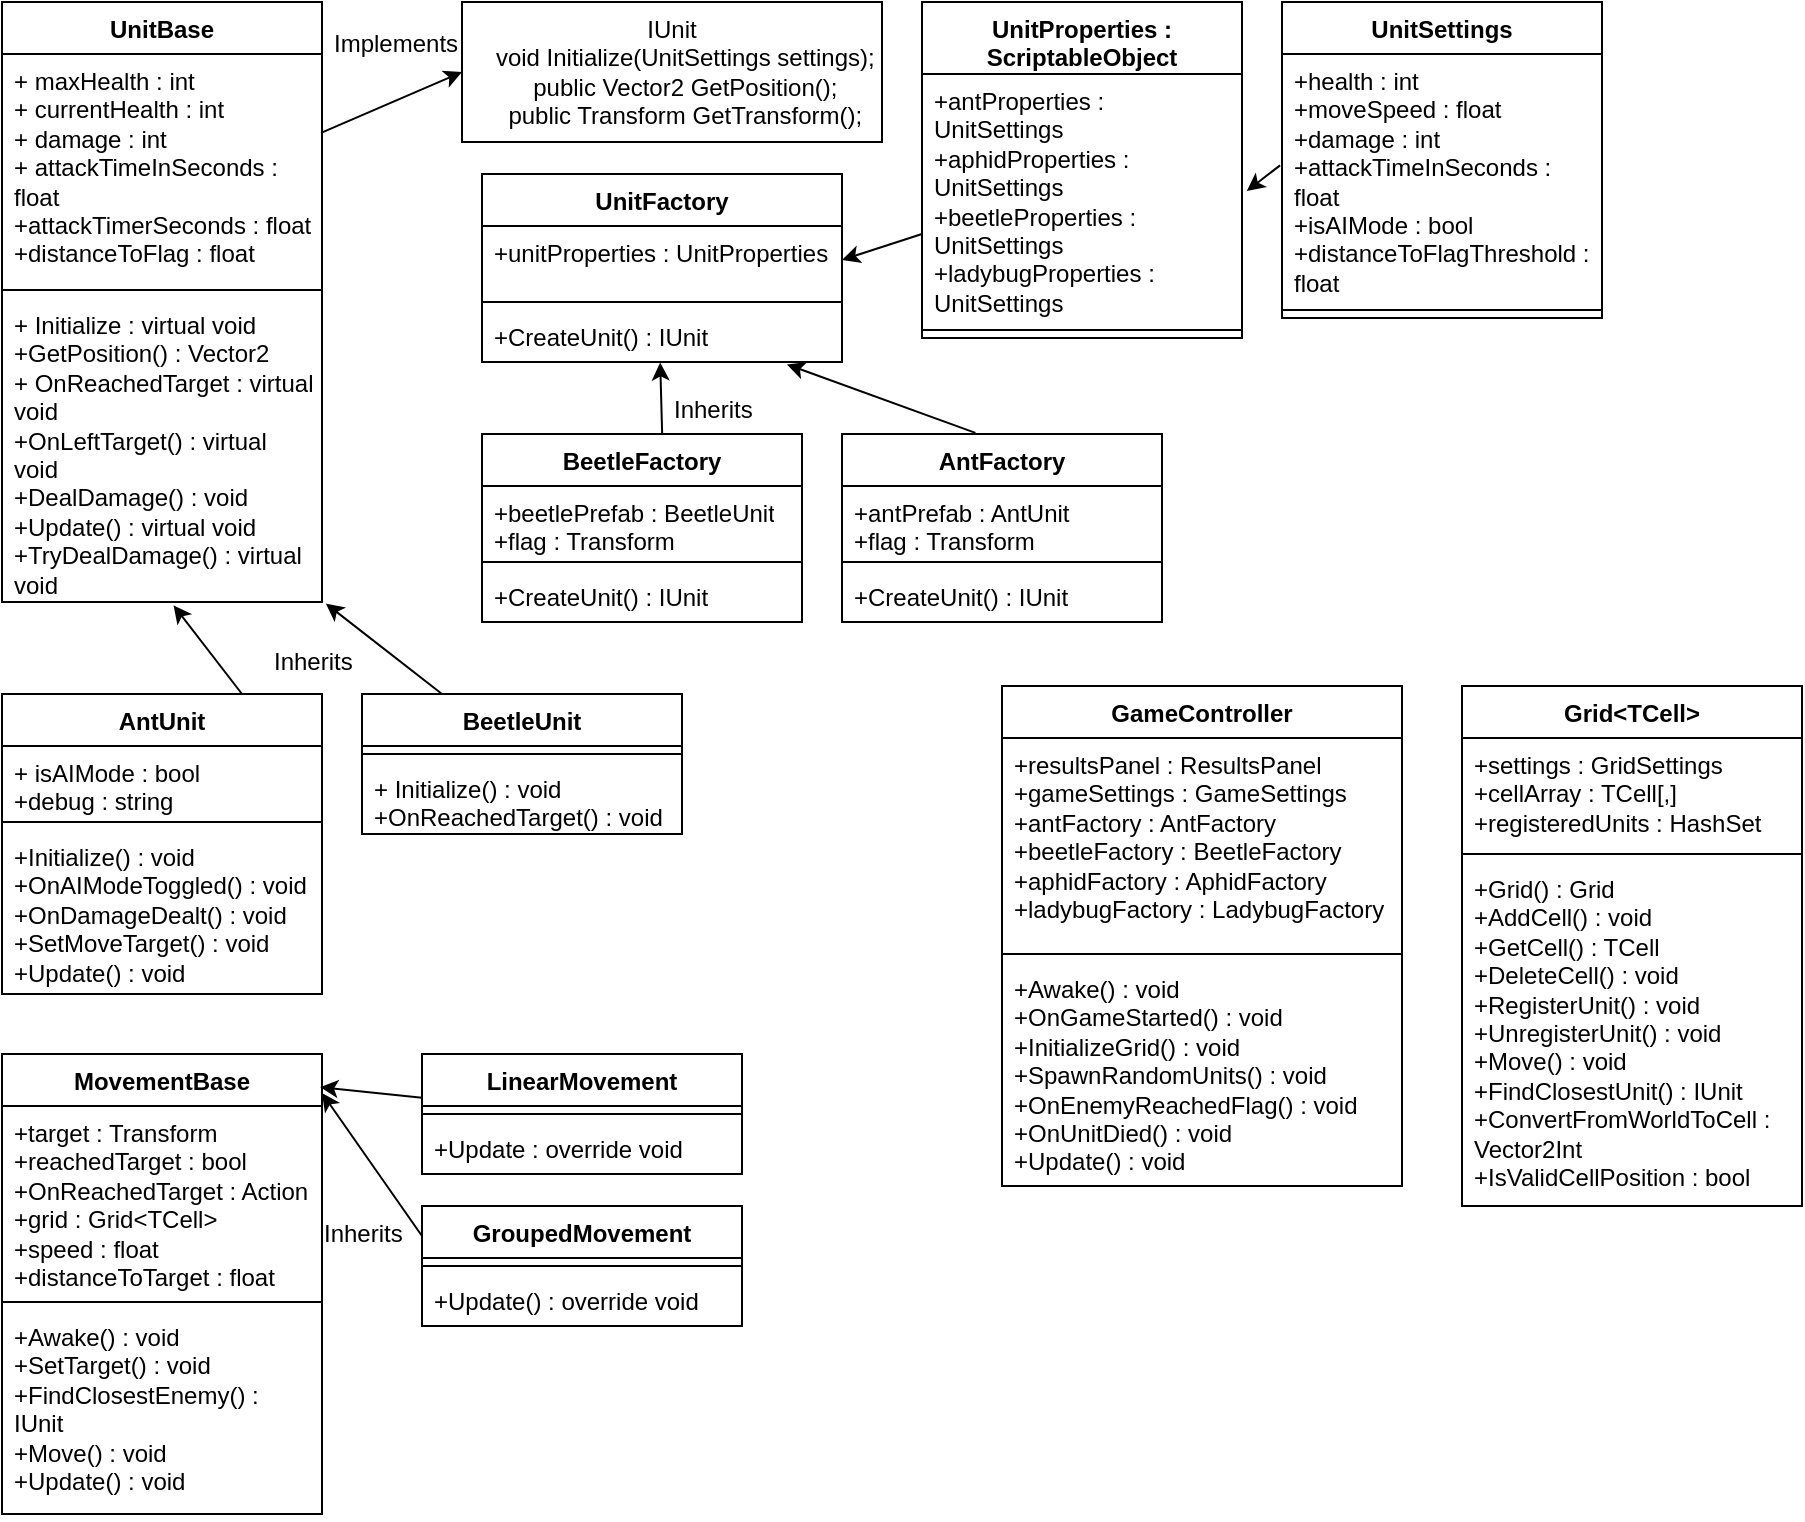 <mxfile version="26.2.14">
  <diagram name="Page-1" id="23UpCEcHk5T-VLEzfxEz">
    <mxGraphModel dx="2056" dy="1052" grid="1" gridSize="10" guides="1" tooltips="1" connect="1" arrows="1" fold="1" page="1" pageScale="1" pageWidth="1169" pageHeight="826" math="0" shadow="0">
      <root>
        <mxCell id="0" />
        <mxCell id="1" parent="0" />
        <mxCell id="fTGdVpEd8s1yHZfPlZ-Q-1" value="Unit&lt;span style=&quot;background-color: transparent; color: light-dark(rgb(0, 0, 0), rgb(255, 255, 255));&quot;&gt;Base&lt;/span&gt;" style="swimlane;fontStyle=1;align=center;verticalAlign=top;childLayout=stackLayout;horizontal=1;startSize=26;horizontalStack=0;resizeParent=1;resizeParentMax=0;resizeLast=0;collapsible=1;marginBottom=0;whiteSpace=wrap;html=1;" vertex="1" parent="1">
          <mxGeometry x="10" y="14" width="160" height="300" as="geometry" />
        </mxCell>
        <mxCell id="fTGdVpEd8s1yHZfPlZ-Q-2" value="+ maxHealth : int&lt;br&gt;+ currentHealth : int&lt;div&gt;+ damage : int&lt;/div&gt;&lt;div&gt;+ attackTimeInSeconds : float&lt;/div&gt;&lt;div&gt;+attackTimerSeconds : float&lt;/div&gt;&lt;div&gt;+distanceToFlag : float&lt;/div&gt;" style="text;strokeColor=none;fillColor=none;align=left;verticalAlign=top;spacingLeft=4;spacingRight=4;overflow=hidden;rotatable=0;points=[[0,0.5],[1,0.5]];portConstraint=eastwest;whiteSpace=wrap;html=1;" vertex="1" parent="fTGdVpEd8s1yHZfPlZ-Q-1">
          <mxGeometry y="26" width="160" height="114" as="geometry" />
        </mxCell>
        <mxCell id="fTGdVpEd8s1yHZfPlZ-Q-3" value="" style="line;strokeWidth=1;fillColor=none;align=left;verticalAlign=middle;spacingTop=-1;spacingLeft=3;spacingRight=3;rotatable=0;labelPosition=right;points=[];portConstraint=eastwest;strokeColor=inherit;" vertex="1" parent="fTGdVpEd8s1yHZfPlZ-Q-1">
          <mxGeometry y="140" width="160" height="8" as="geometry" />
        </mxCell>
        <mxCell id="fTGdVpEd8s1yHZfPlZ-Q-4" value="+ Initialize : virtual void&lt;div&gt;+GetPosition() : Vector2&lt;/div&gt;&lt;div&gt;+ OnReachedTarget : virtual void&lt;/div&gt;&lt;div&gt;+OnLeftTarget() : virtual void&lt;/div&gt;&lt;div&gt;+DealDamage() : void&lt;/div&gt;&lt;div&gt;+Update() : virtual void&lt;/div&gt;&lt;div&gt;+TryDealDamage() : virtual void&lt;/div&gt;" style="text;strokeColor=none;fillColor=none;align=left;verticalAlign=top;spacingLeft=4;spacingRight=4;overflow=hidden;rotatable=0;points=[[0,0.5],[1,0.5]];portConstraint=eastwest;whiteSpace=wrap;html=1;" vertex="1" parent="fTGdVpEd8s1yHZfPlZ-Q-1">
          <mxGeometry y="148" width="160" height="152" as="geometry" />
        </mxCell>
        <mxCell id="fTGdVpEd8s1yHZfPlZ-Q-5" value="IUnit&lt;div&gt;&lt;div&gt;&amp;nbsp; &amp;nbsp; void Initialize(UnitSettings settings);&lt;/div&gt;&lt;div&gt;&amp;nbsp; &amp;nbsp; public Vector2 GetPosition();&lt;/div&gt;&lt;div&gt;&amp;nbsp; &amp;nbsp; public Transform GetTransform();&lt;/div&gt;&lt;/div&gt;" style="html=1;whiteSpace=wrap;" vertex="1" parent="1">
          <mxGeometry x="240" y="14" width="210" height="70" as="geometry" />
        </mxCell>
        <mxCell id="fTGdVpEd8s1yHZfPlZ-Q-7" value="" style="endArrow=classic;html=1;rounded=0;entryX=0;entryY=0.5;entryDx=0;entryDy=0;exitX=0.997;exitY=0.346;exitDx=0;exitDy=0;exitPerimeter=0;" edge="1" parent="1" source="fTGdVpEd8s1yHZfPlZ-Q-2" target="fTGdVpEd8s1yHZfPlZ-Q-5">
          <mxGeometry width="50" height="50" relative="1" as="geometry">
            <mxPoint x="160" y="110" as="sourcePoint" />
            <mxPoint x="210" y="60" as="targetPoint" />
          </mxGeometry>
        </mxCell>
        <mxCell id="fTGdVpEd8s1yHZfPlZ-Q-8" value="Implements" style="text;strokeColor=none;fillColor=none;align=left;verticalAlign=middle;spacingLeft=4;spacingRight=4;overflow=hidden;points=[[0,0.5],[1,0.5]];portConstraint=eastwest;rotatable=0;whiteSpace=wrap;html=1;" vertex="1" parent="1">
          <mxGeometry x="170" y="20" width="80" height="30" as="geometry" />
        </mxCell>
        <mxCell id="fTGdVpEd8s1yHZfPlZ-Q-9" value="UnitFactory" style="swimlane;fontStyle=1;align=center;verticalAlign=top;childLayout=stackLayout;horizontal=1;startSize=26;horizontalStack=0;resizeParent=1;resizeParentMax=0;resizeLast=0;collapsible=1;marginBottom=0;whiteSpace=wrap;html=1;" vertex="1" parent="1">
          <mxGeometry x="250" y="100" width="180" height="94" as="geometry" />
        </mxCell>
        <mxCell id="fTGdVpEd8s1yHZfPlZ-Q-10" value="+unitProperties : UnitProperties" style="text;strokeColor=none;fillColor=none;align=left;verticalAlign=top;spacingLeft=4;spacingRight=4;overflow=hidden;rotatable=0;points=[[0,0.5],[1,0.5]];portConstraint=eastwest;whiteSpace=wrap;html=1;" vertex="1" parent="fTGdVpEd8s1yHZfPlZ-Q-9">
          <mxGeometry y="26" width="180" height="34" as="geometry" />
        </mxCell>
        <mxCell id="fTGdVpEd8s1yHZfPlZ-Q-11" value="" style="line;strokeWidth=1;fillColor=none;align=left;verticalAlign=middle;spacingTop=-1;spacingLeft=3;spacingRight=3;rotatable=0;labelPosition=right;points=[];portConstraint=eastwest;strokeColor=inherit;" vertex="1" parent="fTGdVpEd8s1yHZfPlZ-Q-9">
          <mxGeometry y="60" width="180" height="8" as="geometry" />
        </mxCell>
        <mxCell id="fTGdVpEd8s1yHZfPlZ-Q-12" value="+CreateUnit() : IUnit" style="text;strokeColor=none;fillColor=none;align=left;verticalAlign=top;spacingLeft=4;spacingRight=4;overflow=hidden;rotatable=0;points=[[0,0.5],[1,0.5]];portConstraint=eastwest;whiteSpace=wrap;html=1;" vertex="1" parent="fTGdVpEd8s1yHZfPlZ-Q-9">
          <mxGeometry y="68" width="180" height="26" as="geometry" />
        </mxCell>
        <mxCell id="fTGdVpEd8s1yHZfPlZ-Q-13" value="AntUnit" style="swimlane;fontStyle=1;align=center;verticalAlign=top;childLayout=stackLayout;horizontal=1;startSize=26;horizontalStack=0;resizeParent=1;resizeParentMax=0;resizeLast=0;collapsible=1;marginBottom=0;whiteSpace=wrap;html=1;" vertex="1" parent="1">
          <mxGeometry x="10" y="360" width="160" height="150" as="geometry" />
        </mxCell>
        <mxCell id="fTGdVpEd8s1yHZfPlZ-Q-14" value="+ isAIMode : bool&lt;div&gt;+debug : string&lt;/div&gt;" style="text;strokeColor=none;fillColor=none;align=left;verticalAlign=top;spacingLeft=4;spacingRight=4;overflow=hidden;rotatable=0;points=[[0,0.5],[1,0.5]];portConstraint=eastwest;whiteSpace=wrap;html=1;" vertex="1" parent="fTGdVpEd8s1yHZfPlZ-Q-13">
          <mxGeometry y="26" width="160" height="34" as="geometry" />
        </mxCell>
        <mxCell id="fTGdVpEd8s1yHZfPlZ-Q-15" value="" style="line;strokeWidth=1;fillColor=none;align=left;verticalAlign=middle;spacingTop=-1;spacingLeft=3;spacingRight=3;rotatable=0;labelPosition=right;points=[];portConstraint=eastwest;strokeColor=inherit;" vertex="1" parent="fTGdVpEd8s1yHZfPlZ-Q-13">
          <mxGeometry y="60" width="160" height="8" as="geometry" />
        </mxCell>
        <mxCell id="fTGdVpEd8s1yHZfPlZ-Q-16" value="+Initialize() : void&lt;div&gt;+OnAIModeToggled() : void&lt;/div&gt;&lt;div&gt;+OnDamageDealt() : void&lt;/div&gt;&lt;div&gt;+SetMoveTarget() : void&lt;/div&gt;&lt;div&gt;+Update() : void&lt;/div&gt;" style="text;strokeColor=none;fillColor=none;align=left;verticalAlign=top;spacingLeft=4;spacingRight=4;overflow=hidden;rotatable=0;points=[[0,0.5],[1,0.5]];portConstraint=eastwest;whiteSpace=wrap;html=1;" vertex="1" parent="fTGdVpEd8s1yHZfPlZ-Q-13">
          <mxGeometry y="68" width="160" height="82" as="geometry" />
        </mxCell>
        <mxCell id="fTGdVpEd8s1yHZfPlZ-Q-18" value="Inherits" style="text;strokeColor=none;fillColor=none;align=left;verticalAlign=top;spacingLeft=4;spacingRight=4;overflow=hidden;rotatable=0;points=[[0,0.5],[1,0.5]];portConstraint=eastwest;whiteSpace=wrap;html=1;" vertex="1" parent="1">
          <mxGeometry x="140" y="330" width="100" height="26" as="geometry" />
        </mxCell>
        <mxCell id="fTGdVpEd8s1yHZfPlZ-Q-17" value="" style="endArrow=classic;html=1;rounded=0;exitX=0.75;exitY=0;exitDx=0;exitDy=0;entryX=0.536;entryY=1.011;entryDx=0;entryDy=0;entryPerimeter=0;" edge="1" parent="1" source="fTGdVpEd8s1yHZfPlZ-Q-13" target="fTGdVpEd8s1yHZfPlZ-Q-4">
          <mxGeometry width="50" height="50" relative="1" as="geometry">
            <mxPoint x="420" y="340" as="sourcePoint" />
            <mxPoint x="470" y="290" as="targetPoint" />
          </mxGeometry>
        </mxCell>
        <mxCell id="fTGdVpEd8s1yHZfPlZ-Q-19" value="BeetleUnit" style="swimlane;fontStyle=1;align=center;verticalAlign=top;childLayout=stackLayout;horizontal=1;startSize=26;horizontalStack=0;resizeParent=1;resizeParentMax=0;resizeLast=0;collapsible=1;marginBottom=0;whiteSpace=wrap;html=1;" vertex="1" parent="1">
          <mxGeometry x="190" y="360" width="160" height="70" as="geometry" />
        </mxCell>
        <mxCell id="fTGdVpEd8s1yHZfPlZ-Q-21" value="" style="line;strokeWidth=1;fillColor=none;align=left;verticalAlign=middle;spacingTop=-1;spacingLeft=3;spacingRight=3;rotatable=0;labelPosition=right;points=[];portConstraint=eastwest;strokeColor=inherit;" vertex="1" parent="fTGdVpEd8s1yHZfPlZ-Q-19">
          <mxGeometry y="26" width="160" height="8" as="geometry" />
        </mxCell>
        <mxCell id="fTGdVpEd8s1yHZfPlZ-Q-22" value="+ Initialize() : void&lt;div&gt;+OnReachedTarget() : void&lt;/div&gt;" style="text;strokeColor=none;fillColor=none;align=left;verticalAlign=top;spacingLeft=4;spacingRight=4;overflow=hidden;rotatable=0;points=[[0,0.5],[1,0.5]];portConstraint=eastwest;whiteSpace=wrap;html=1;" vertex="1" parent="fTGdVpEd8s1yHZfPlZ-Q-19">
          <mxGeometry y="34" width="160" height="36" as="geometry" />
        </mxCell>
        <mxCell id="fTGdVpEd8s1yHZfPlZ-Q-24" value="" style="endArrow=classic;html=1;rounded=0;exitX=0.25;exitY=0;exitDx=0;exitDy=0;entryX=1.012;entryY=1.005;entryDx=0;entryDy=0;entryPerimeter=0;" edge="1" parent="1" source="fTGdVpEd8s1yHZfPlZ-Q-19" target="fTGdVpEd8s1yHZfPlZ-Q-4">
          <mxGeometry width="50" height="50" relative="1" as="geometry">
            <mxPoint x="420" y="340" as="sourcePoint" />
            <mxPoint x="470" y="290" as="targetPoint" />
          </mxGeometry>
        </mxCell>
        <mxCell id="fTGdVpEd8s1yHZfPlZ-Q-25" value="UnitProperties : ScriptableObject" style="swimlane;fontStyle=1;align=center;verticalAlign=top;childLayout=stackLayout;horizontal=1;startSize=36;horizontalStack=0;resizeParent=1;resizeParentMax=0;resizeLast=0;collapsible=1;marginBottom=0;whiteSpace=wrap;html=1;" vertex="1" parent="1">
          <mxGeometry x="470" y="14" width="160" height="168" as="geometry" />
        </mxCell>
        <mxCell id="fTGdVpEd8s1yHZfPlZ-Q-26" value="+antProperties : UnitSettings&lt;div&gt;+aphidProperties : UnitSettings&lt;/div&gt;&lt;div&gt;+beetleProperties : UnitSettings&lt;/div&gt;&lt;div&gt;+ladybugProperties : UnitSettings&lt;/div&gt;" style="text;strokeColor=none;fillColor=none;align=left;verticalAlign=top;spacingLeft=4;spacingRight=4;overflow=hidden;rotatable=0;points=[[0,0.5],[1,0.5]];portConstraint=eastwest;whiteSpace=wrap;html=1;" vertex="1" parent="fTGdVpEd8s1yHZfPlZ-Q-25">
          <mxGeometry y="36" width="160" height="124" as="geometry" />
        </mxCell>
        <mxCell id="fTGdVpEd8s1yHZfPlZ-Q-27" value="" style="line;strokeWidth=1;fillColor=none;align=left;verticalAlign=middle;spacingTop=-1;spacingLeft=3;spacingRight=3;rotatable=0;labelPosition=right;points=[];portConstraint=eastwest;strokeColor=inherit;" vertex="1" parent="fTGdVpEd8s1yHZfPlZ-Q-25">
          <mxGeometry y="160" width="160" height="8" as="geometry" />
        </mxCell>
        <mxCell id="fTGdVpEd8s1yHZfPlZ-Q-29" value="UnitSettings" style="swimlane;fontStyle=1;align=center;verticalAlign=top;childLayout=stackLayout;horizontal=1;startSize=26;horizontalStack=0;resizeParent=1;resizeParentMax=0;resizeLast=0;collapsible=1;marginBottom=0;whiteSpace=wrap;html=1;" vertex="1" parent="1">
          <mxGeometry x="650" y="14" width="160" height="158" as="geometry" />
        </mxCell>
        <mxCell id="fTGdVpEd8s1yHZfPlZ-Q-30" value="+health : int&lt;div&gt;+moveSpeed : float&lt;/div&gt;&lt;div&gt;+damage : int&lt;/div&gt;&lt;div&gt;+attackTimeInSeconds : float&lt;/div&gt;&lt;div&gt;+isAIMode : bool&lt;/div&gt;&lt;div&gt;+distanceToFlagThreshold : float&lt;/div&gt;" style="text;strokeColor=none;fillColor=none;align=left;verticalAlign=top;spacingLeft=4;spacingRight=4;overflow=hidden;rotatable=0;points=[[0,0.5],[1,0.5]];portConstraint=eastwest;whiteSpace=wrap;html=1;" vertex="1" parent="fTGdVpEd8s1yHZfPlZ-Q-29">
          <mxGeometry y="26" width="160" height="124" as="geometry" />
        </mxCell>
        <mxCell id="fTGdVpEd8s1yHZfPlZ-Q-31" value="" style="line;strokeWidth=1;fillColor=none;align=left;verticalAlign=middle;spacingTop=-1;spacingLeft=3;spacingRight=3;rotatable=0;labelPosition=right;points=[];portConstraint=eastwest;strokeColor=inherit;" vertex="1" parent="fTGdVpEd8s1yHZfPlZ-Q-29">
          <mxGeometry y="150" width="160" height="8" as="geometry" />
        </mxCell>
        <mxCell id="fTGdVpEd8s1yHZfPlZ-Q-33" value="" style="endArrow=classic;html=1;rounded=0;exitX=0;exitY=0.645;exitDx=0;exitDy=0;exitPerimeter=0;entryX=1;entryY=0.5;entryDx=0;entryDy=0;" edge="1" parent="1" source="fTGdVpEd8s1yHZfPlZ-Q-26" target="fTGdVpEd8s1yHZfPlZ-Q-10">
          <mxGeometry width="50" height="50" relative="1" as="geometry">
            <mxPoint x="430" y="240" as="sourcePoint" />
            <mxPoint x="480" y="190" as="targetPoint" />
          </mxGeometry>
        </mxCell>
        <mxCell id="fTGdVpEd8s1yHZfPlZ-Q-34" value="" style="endArrow=classic;html=1;rounded=0;exitX=-0.006;exitY=0.449;exitDx=0;exitDy=0;exitPerimeter=0;entryX=1.015;entryY=0.472;entryDx=0;entryDy=0;entryPerimeter=0;" edge="1" parent="1" source="fTGdVpEd8s1yHZfPlZ-Q-30" target="fTGdVpEd8s1yHZfPlZ-Q-26">
          <mxGeometry width="50" height="50" relative="1" as="geometry">
            <mxPoint x="430" y="240" as="sourcePoint" />
            <mxPoint x="480" y="190" as="targetPoint" />
          </mxGeometry>
        </mxCell>
        <mxCell id="fTGdVpEd8s1yHZfPlZ-Q-35" value="AntFactory" style="swimlane;fontStyle=1;align=center;verticalAlign=top;childLayout=stackLayout;horizontal=1;startSize=26;horizontalStack=0;resizeParent=1;resizeParentMax=0;resizeLast=0;collapsible=1;marginBottom=0;whiteSpace=wrap;html=1;" vertex="1" parent="1">
          <mxGeometry x="430" y="230" width="160" height="94" as="geometry" />
        </mxCell>
        <mxCell id="fTGdVpEd8s1yHZfPlZ-Q-36" value="+antPrefab : AntUnit&lt;div&gt;+flag : Transform&lt;/div&gt;" style="text;strokeColor=none;fillColor=none;align=left;verticalAlign=top;spacingLeft=4;spacingRight=4;overflow=hidden;rotatable=0;points=[[0,0.5],[1,0.5]];portConstraint=eastwest;whiteSpace=wrap;html=1;" vertex="1" parent="fTGdVpEd8s1yHZfPlZ-Q-35">
          <mxGeometry y="26" width="160" height="34" as="geometry" />
        </mxCell>
        <mxCell id="fTGdVpEd8s1yHZfPlZ-Q-37" value="" style="line;strokeWidth=1;fillColor=none;align=left;verticalAlign=middle;spacingTop=-1;spacingLeft=3;spacingRight=3;rotatable=0;labelPosition=right;points=[];portConstraint=eastwest;strokeColor=inherit;" vertex="1" parent="fTGdVpEd8s1yHZfPlZ-Q-35">
          <mxGeometry y="60" width="160" height="8" as="geometry" />
        </mxCell>
        <mxCell id="fTGdVpEd8s1yHZfPlZ-Q-38" value="+CreateUnit() : IUnit" style="text;strokeColor=none;fillColor=none;align=left;verticalAlign=top;spacingLeft=4;spacingRight=4;overflow=hidden;rotatable=0;points=[[0,0.5],[1,0.5]];portConstraint=eastwest;whiteSpace=wrap;html=1;" vertex="1" parent="fTGdVpEd8s1yHZfPlZ-Q-35">
          <mxGeometry y="68" width="160" height="26" as="geometry" />
        </mxCell>
        <mxCell id="fTGdVpEd8s1yHZfPlZ-Q-39" value="BeetleFactory" style="swimlane;fontStyle=1;align=center;verticalAlign=top;childLayout=stackLayout;horizontal=1;startSize=26;horizontalStack=0;resizeParent=1;resizeParentMax=0;resizeLast=0;collapsible=1;marginBottom=0;whiteSpace=wrap;html=1;" vertex="1" parent="1">
          <mxGeometry x="250" y="230" width="160" height="94" as="geometry" />
        </mxCell>
        <mxCell id="fTGdVpEd8s1yHZfPlZ-Q-40" value="+beetlePrefab : BeetleUnit&lt;div&gt;+flag : Transform&lt;/div&gt;" style="text;strokeColor=none;fillColor=none;align=left;verticalAlign=top;spacingLeft=4;spacingRight=4;overflow=hidden;rotatable=0;points=[[0,0.5],[1,0.5]];portConstraint=eastwest;whiteSpace=wrap;html=1;" vertex="1" parent="fTGdVpEd8s1yHZfPlZ-Q-39">
          <mxGeometry y="26" width="160" height="34" as="geometry" />
        </mxCell>
        <mxCell id="fTGdVpEd8s1yHZfPlZ-Q-41" value="" style="line;strokeWidth=1;fillColor=none;align=left;verticalAlign=middle;spacingTop=-1;spacingLeft=3;spacingRight=3;rotatable=0;labelPosition=right;points=[];portConstraint=eastwest;strokeColor=inherit;" vertex="1" parent="fTGdVpEd8s1yHZfPlZ-Q-39">
          <mxGeometry y="60" width="160" height="8" as="geometry" />
        </mxCell>
        <mxCell id="fTGdVpEd8s1yHZfPlZ-Q-42" value="+CreateUnit() : IUnit" style="text;strokeColor=none;fillColor=none;align=left;verticalAlign=top;spacingLeft=4;spacingRight=4;overflow=hidden;rotatable=0;points=[[0,0.5],[1,0.5]];portConstraint=eastwest;whiteSpace=wrap;html=1;" vertex="1" parent="fTGdVpEd8s1yHZfPlZ-Q-39">
          <mxGeometry y="68" width="160" height="26" as="geometry" />
        </mxCell>
        <mxCell id="fTGdVpEd8s1yHZfPlZ-Q-43" value="" style="endArrow=classic;html=1;rounded=0;exitX=0.563;exitY=0;exitDx=0;exitDy=0;exitPerimeter=0;entryX=0.495;entryY=1.009;entryDx=0;entryDy=0;entryPerimeter=0;" edge="1" parent="1" source="fTGdVpEd8s1yHZfPlZ-Q-39" target="fTGdVpEd8s1yHZfPlZ-Q-12">
          <mxGeometry width="50" height="50" relative="1" as="geometry">
            <mxPoint x="430" y="240" as="sourcePoint" />
            <mxPoint x="480" y="190" as="targetPoint" />
          </mxGeometry>
        </mxCell>
        <mxCell id="fTGdVpEd8s1yHZfPlZ-Q-44" value="" style="endArrow=classic;html=1;rounded=0;exitX=0.417;exitY=-0.006;exitDx=0;exitDy=0;exitPerimeter=0;entryX=0.847;entryY=1.046;entryDx=0;entryDy=0;entryPerimeter=0;" edge="1" parent="1" source="fTGdVpEd8s1yHZfPlZ-Q-35" target="fTGdVpEd8s1yHZfPlZ-Q-12">
          <mxGeometry width="50" height="50" relative="1" as="geometry">
            <mxPoint x="430" y="240" as="sourcePoint" />
            <mxPoint x="480" y="190" as="targetPoint" />
          </mxGeometry>
        </mxCell>
        <mxCell id="fTGdVpEd8s1yHZfPlZ-Q-45" value="Inherits" style="text;strokeColor=none;fillColor=none;align=left;verticalAlign=top;spacingLeft=4;spacingRight=4;overflow=hidden;rotatable=0;points=[[0,0.5],[1,0.5]];portConstraint=eastwest;whiteSpace=wrap;html=1;" vertex="1" parent="1">
          <mxGeometry x="340" y="204" width="100" height="26" as="geometry" />
        </mxCell>
        <mxCell id="fTGdVpEd8s1yHZfPlZ-Q-46" value="GameController" style="swimlane;fontStyle=1;align=center;verticalAlign=top;childLayout=stackLayout;horizontal=1;startSize=26;horizontalStack=0;resizeParent=1;resizeParentMax=0;resizeLast=0;collapsible=1;marginBottom=0;whiteSpace=wrap;html=1;" vertex="1" parent="1">
          <mxGeometry x="510" y="356" width="200" height="250" as="geometry" />
        </mxCell>
        <mxCell id="fTGdVpEd8s1yHZfPlZ-Q-47" value="+resultsPanel : ResultsPanel&lt;div&gt;+gameSettings : GameSettings&lt;/div&gt;&lt;div&gt;+antFactory : AntFactory&lt;/div&gt;&lt;div&gt;+beetleFactory : BeetleFactory&lt;/div&gt;&lt;div&gt;+aphidFactory : AphidFactory&lt;/div&gt;&lt;div&gt;+ladybugFactory : LadybugFactory&lt;br&gt;&lt;div&gt;&lt;br&gt;&lt;/div&gt;&lt;/div&gt;" style="text;strokeColor=none;fillColor=none;align=left;verticalAlign=top;spacingLeft=4;spacingRight=4;overflow=hidden;rotatable=0;points=[[0,0.5],[1,0.5]];portConstraint=eastwest;whiteSpace=wrap;html=1;" vertex="1" parent="fTGdVpEd8s1yHZfPlZ-Q-46">
          <mxGeometry y="26" width="200" height="104" as="geometry" />
        </mxCell>
        <mxCell id="fTGdVpEd8s1yHZfPlZ-Q-48" value="" style="line;strokeWidth=1;fillColor=none;align=left;verticalAlign=middle;spacingTop=-1;spacingLeft=3;spacingRight=3;rotatable=0;labelPosition=right;points=[];portConstraint=eastwest;strokeColor=inherit;" vertex="1" parent="fTGdVpEd8s1yHZfPlZ-Q-46">
          <mxGeometry y="130" width="200" height="8" as="geometry" />
        </mxCell>
        <mxCell id="fTGdVpEd8s1yHZfPlZ-Q-49" value="+Awake() : void&lt;div&gt;+OnGameStarted() : void&lt;/div&gt;&lt;div&gt;+InitializeGrid() : void&lt;/div&gt;&lt;div&gt;+SpawnRandomUnits() : void&lt;/div&gt;&lt;div&gt;+OnEnemyReachedFlag() : void&lt;/div&gt;&lt;div&gt;+OnUnitDied() : void&lt;/div&gt;&lt;div&gt;+Update() : void&lt;/div&gt;&lt;div&gt;&lt;br&gt;&lt;/div&gt;" style="text;strokeColor=none;fillColor=none;align=left;verticalAlign=top;spacingLeft=4;spacingRight=4;overflow=hidden;rotatable=0;points=[[0,0.5],[1,0.5]];portConstraint=eastwest;whiteSpace=wrap;html=1;" vertex="1" parent="fTGdVpEd8s1yHZfPlZ-Q-46">
          <mxGeometry y="138" width="200" height="112" as="geometry" />
        </mxCell>
        <mxCell id="fTGdVpEd8s1yHZfPlZ-Q-50" value="Grid&amp;lt;TCell&amp;gt;" style="swimlane;fontStyle=1;align=center;verticalAlign=top;childLayout=stackLayout;horizontal=1;startSize=26;horizontalStack=0;resizeParent=1;resizeParentMax=0;resizeLast=0;collapsible=1;marginBottom=0;whiteSpace=wrap;html=1;" vertex="1" parent="1">
          <mxGeometry x="740" y="356" width="170" height="260" as="geometry" />
        </mxCell>
        <mxCell id="fTGdVpEd8s1yHZfPlZ-Q-51" value="+settings : GridSettings&lt;div&gt;+cellArray : TCell[,]&lt;/div&gt;&lt;div&gt;+registeredUnits : HashSet&lt;/div&gt;" style="text;strokeColor=none;fillColor=none;align=left;verticalAlign=top;spacingLeft=4;spacingRight=4;overflow=hidden;rotatable=0;points=[[0,0.5],[1,0.5]];portConstraint=eastwest;whiteSpace=wrap;html=1;" vertex="1" parent="fTGdVpEd8s1yHZfPlZ-Q-50">
          <mxGeometry y="26" width="170" height="54" as="geometry" />
        </mxCell>
        <mxCell id="fTGdVpEd8s1yHZfPlZ-Q-52" value="" style="line;strokeWidth=1;fillColor=none;align=left;verticalAlign=middle;spacingTop=-1;spacingLeft=3;spacingRight=3;rotatable=0;labelPosition=right;points=[];portConstraint=eastwest;strokeColor=inherit;" vertex="1" parent="fTGdVpEd8s1yHZfPlZ-Q-50">
          <mxGeometry y="80" width="170" height="8" as="geometry" />
        </mxCell>
        <mxCell id="fTGdVpEd8s1yHZfPlZ-Q-53" value="+Grid() : Grid&lt;div&gt;+AddCell() : void&lt;/div&gt;&lt;div&gt;+GetCell() : TCell&lt;/div&gt;&lt;div&gt;+DeleteCell() : void&lt;/div&gt;&lt;div&gt;+RegisterUnit() : void&lt;/div&gt;&lt;div&gt;+UnregisterUnit() : void&lt;/div&gt;&lt;div&gt;+Move() : void&lt;/div&gt;&lt;div&gt;+FindClosestUnit() : IUnit&lt;/div&gt;&lt;div&gt;+ConvertFromWorldToCell : Vector2Int&lt;/div&gt;&lt;div&gt;+IsValidCellPosition : bool&lt;/div&gt;" style="text;strokeColor=none;fillColor=none;align=left;verticalAlign=top;spacingLeft=4;spacingRight=4;overflow=hidden;rotatable=0;points=[[0,0.5],[1,0.5]];portConstraint=eastwest;whiteSpace=wrap;html=1;" vertex="1" parent="fTGdVpEd8s1yHZfPlZ-Q-50">
          <mxGeometry y="88" width="170" height="172" as="geometry" />
        </mxCell>
        <mxCell id="fTGdVpEd8s1yHZfPlZ-Q-54" value="MovementBase" style="swimlane;fontStyle=1;align=center;verticalAlign=top;childLayout=stackLayout;horizontal=1;startSize=26;horizontalStack=0;resizeParent=1;resizeParentMax=0;resizeLast=0;collapsible=1;marginBottom=0;whiteSpace=wrap;html=1;" vertex="1" parent="1">
          <mxGeometry x="10" y="540" width="160" height="230" as="geometry" />
        </mxCell>
        <mxCell id="fTGdVpEd8s1yHZfPlZ-Q-55" value="+target : Transform&lt;div&gt;+reachedTarget : bool&lt;/div&gt;&lt;div&gt;+OnReachedTarget : Action&lt;/div&gt;&lt;div&gt;+grid : Grid&amp;lt;TCell&amp;gt;&lt;/div&gt;&lt;div&gt;+speed : float&lt;/div&gt;&lt;div&gt;+distanceToTarget : float&lt;/div&gt;" style="text;strokeColor=none;fillColor=none;align=left;verticalAlign=top;spacingLeft=4;spacingRight=4;overflow=hidden;rotatable=0;points=[[0,0.5],[1,0.5]];portConstraint=eastwest;whiteSpace=wrap;html=1;" vertex="1" parent="fTGdVpEd8s1yHZfPlZ-Q-54">
          <mxGeometry y="26" width="160" height="94" as="geometry" />
        </mxCell>
        <mxCell id="fTGdVpEd8s1yHZfPlZ-Q-56" value="" style="line;strokeWidth=1;fillColor=none;align=left;verticalAlign=middle;spacingTop=-1;spacingLeft=3;spacingRight=3;rotatable=0;labelPosition=right;points=[];portConstraint=eastwest;strokeColor=inherit;" vertex="1" parent="fTGdVpEd8s1yHZfPlZ-Q-54">
          <mxGeometry y="120" width="160" height="8" as="geometry" />
        </mxCell>
        <mxCell id="fTGdVpEd8s1yHZfPlZ-Q-57" value="+Awake() : void&lt;div&gt;+SetTarget() : void&lt;/div&gt;&lt;div&gt;+FindClosestEnemy() : IUnit&lt;/div&gt;&lt;div&gt;+Move() : void&lt;/div&gt;&lt;div&gt;+Update() : void&lt;/div&gt;" style="text;strokeColor=none;fillColor=none;align=left;verticalAlign=top;spacingLeft=4;spacingRight=4;overflow=hidden;rotatable=0;points=[[0,0.5],[1,0.5]];portConstraint=eastwest;whiteSpace=wrap;html=1;" vertex="1" parent="fTGdVpEd8s1yHZfPlZ-Q-54">
          <mxGeometry y="128" width="160" height="102" as="geometry" />
        </mxCell>
        <mxCell id="fTGdVpEd8s1yHZfPlZ-Q-58" value="LinearMovement" style="swimlane;fontStyle=1;align=center;verticalAlign=top;childLayout=stackLayout;horizontal=1;startSize=26;horizontalStack=0;resizeParent=1;resizeParentMax=0;resizeLast=0;collapsible=1;marginBottom=0;whiteSpace=wrap;html=1;" vertex="1" parent="1">
          <mxGeometry x="220" y="540" width="160" height="60" as="geometry" />
        </mxCell>
        <mxCell id="fTGdVpEd8s1yHZfPlZ-Q-60" value="" style="line;strokeWidth=1;fillColor=none;align=left;verticalAlign=middle;spacingTop=-1;spacingLeft=3;spacingRight=3;rotatable=0;labelPosition=right;points=[];portConstraint=eastwest;strokeColor=inherit;" vertex="1" parent="fTGdVpEd8s1yHZfPlZ-Q-58">
          <mxGeometry y="26" width="160" height="8" as="geometry" />
        </mxCell>
        <mxCell id="fTGdVpEd8s1yHZfPlZ-Q-61" value="+Update : override void" style="text;strokeColor=none;fillColor=none;align=left;verticalAlign=top;spacingLeft=4;spacingRight=4;overflow=hidden;rotatable=0;points=[[0,0.5],[1,0.5]];portConstraint=eastwest;whiteSpace=wrap;html=1;" vertex="1" parent="fTGdVpEd8s1yHZfPlZ-Q-58">
          <mxGeometry y="34" width="160" height="26" as="geometry" />
        </mxCell>
        <mxCell id="fTGdVpEd8s1yHZfPlZ-Q-62" value="GroupedMovement" style="swimlane;fontStyle=1;align=center;verticalAlign=top;childLayout=stackLayout;horizontal=1;startSize=26;horizontalStack=0;resizeParent=1;resizeParentMax=0;resizeLast=0;collapsible=1;marginBottom=0;whiteSpace=wrap;html=1;" vertex="1" parent="1">
          <mxGeometry x="220" y="616" width="160" height="60" as="geometry" />
        </mxCell>
        <mxCell id="fTGdVpEd8s1yHZfPlZ-Q-64" value="" style="line;strokeWidth=1;fillColor=none;align=left;verticalAlign=middle;spacingTop=-1;spacingLeft=3;spacingRight=3;rotatable=0;labelPosition=right;points=[];portConstraint=eastwest;strokeColor=inherit;" vertex="1" parent="fTGdVpEd8s1yHZfPlZ-Q-62">
          <mxGeometry y="26" width="160" height="8" as="geometry" />
        </mxCell>
        <mxCell id="fTGdVpEd8s1yHZfPlZ-Q-65" value="+Update() : override void" style="text;strokeColor=none;fillColor=none;align=left;verticalAlign=top;spacingLeft=4;spacingRight=4;overflow=hidden;rotatable=0;points=[[0,0.5],[1,0.5]];portConstraint=eastwest;whiteSpace=wrap;html=1;" vertex="1" parent="fTGdVpEd8s1yHZfPlZ-Q-62">
          <mxGeometry y="34" width="160" height="26" as="geometry" />
        </mxCell>
        <mxCell id="fTGdVpEd8s1yHZfPlZ-Q-66" value="" style="endArrow=classic;html=1;rounded=0;exitX=0;exitY=0.364;exitDx=0;exitDy=0;exitPerimeter=0;entryX=0.994;entryY=0.072;entryDx=0;entryDy=0;entryPerimeter=0;" edge="1" parent="1" source="fTGdVpEd8s1yHZfPlZ-Q-58" target="fTGdVpEd8s1yHZfPlZ-Q-54">
          <mxGeometry width="50" height="50" relative="1" as="geometry">
            <mxPoint x="430" y="620" as="sourcePoint" />
            <mxPoint x="480" y="570" as="targetPoint" />
          </mxGeometry>
        </mxCell>
        <mxCell id="fTGdVpEd8s1yHZfPlZ-Q-67" value="" style="endArrow=classic;html=1;rounded=0;exitX=0;exitY=0.25;exitDx=0;exitDy=0;entryX=1;entryY=0.085;entryDx=0;entryDy=0;entryPerimeter=0;" edge="1" parent="1" source="fTGdVpEd8s1yHZfPlZ-Q-62" target="fTGdVpEd8s1yHZfPlZ-Q-54">
          <mxGeometry width="50" height="50" relative="1" as="geometry">
            <mxPoint x="430" y="620" as="sourcePoint" />
            <mxPoint x="480" y="570" as="targetPoint" />
          </mxGeometry>
        </mxCell>
        <mxCell id="fTGdVpEd8s1yHZfPlZ-Q-68" value="Inherits" style="text;strokeColor=none;fillColor=none;align=left;verticalAlign=top;spacingLeft=4;spacingRight=4;overflow=hidden;rotatable=0;points=[[0,0.5],[1,0.5]];portConstraint=eastwest;whiteSpace=wrap;html=1;" vertex="1" parent="1">
          <mxGeometry x="165" y="616" width="50" height="26" as="geometry" />
        </mxCell>
      </root>
    </mxGraphModel>
  </diagram>
</mxfile>
